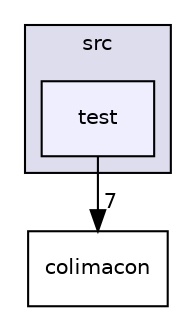 digraph "src/test" {
  compound=true
  node [ fontsize="10", fontname="Helvetica"];
  edge [ labelfontsize="10", labelfontname="Helvetica"];
  subgraph clusterdir_68267d1309a1af8e8297ef4c3efbcdba {
    graph [ bgcolor="#ddddee", pencolor="black", label="src" fontname="Helvetica", fontsize="10", URL="dir_68267d1309a1af8e8297ef4c3efbcdba.html"]
  dir_120ed4da3e3217b1e7fc0b4f48568e79 [shape=box, label="test", style="filled", fillcolor="#eeeeff", pencolor="black", URL="dir_120ed4da3e3217b1e7fc0b4f48568e79.html"];
  }
  dir_fdc786878ef957db1add170cc6639adf [shape=box label="colimacon" URL="dir_fdc786878ef957db1add170cc6639adf.html"];
  dir_120ed4da3e3217b1e7fc0b4f48568e79->dir_fdc786878ef957db1add170cc6639adf [headlabel="7", labeldistance=1.5 headhref="dir_000003_000001.html"];
}
